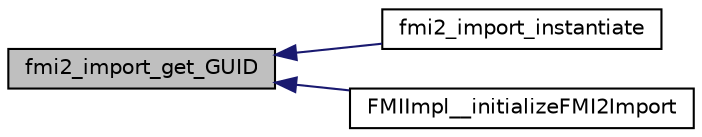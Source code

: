 digraph "fmi2_import_get_GUID"
{
  edge [fontname="Helvetica",fontsize="10",labelfontname="Helvetica",labelfontsize="10"];
  node [fontname="Helvetica",fontsize="10",shape=record];
  rankdir="LR";
  Node98 [label="fmi2_import_get_GUID",height=0.2,width=0.4,color="black", fillcolor="grey75", style="filled", fontcolor="black"];
  Node98 -> Node99 [dir="back",color="midnightblue",fontsize="10",style="solid",fontname="Helvetica"];
  Node99 [label="fmi2_import_instantiate",height=0.2,width=0.4,color="black", fillcolor="white", style="filled",URL="$d7/dd5/group__fmi2__import__capi__common.html#gadacfd7995041b00824f25b4392c5c2c0",tooltip="Wrapper for the FMI function fmiInstantiate(...) "];
  Node98 -> Node100 [dir="back",color="midnightblue",fontsize="10",style="solid",fontname="Helvetica"];
  Node100 [label="FMIImpl__initializeFMI2Import",height=0.2,width=0.4,color="black", fillcolor="white", style="filled",URL="$df/d24/_f_m_i_impl_8c.html#aa232a019eadc7bda9f5bbf66fb274e7c"];
}
